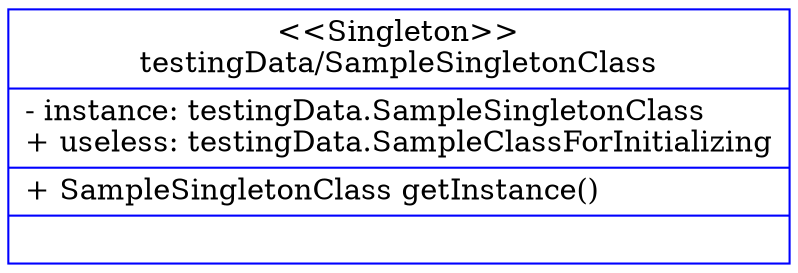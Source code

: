 digraph UML {

	node [
		shape = "record"
	]

	SampleSingletonClass [
		label = "{\<\<Singleton\>\>\ntestingData/SampleSingletonClass|- instance: testingData.SampleSingletonClass\l+ useless: testingData.SampleClassForInitializing\l|+ SampleSingletonClass getInstance()\l|}"
		color=blue
	]

	edge [
		arrowhead = "empty"
	]

	edge [
		style = "dashed"
	]

	edge [
		arrowhead = "normal" style = "solid"
	]

	edge [
		arrowhead = "normal" style = "dashed"
	]

}